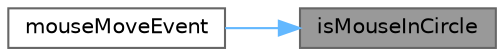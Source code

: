 digraph "isMouseInCircle"
{
 // LATEX_PDF_SIZE
  bgcolor="transparent";
  edge [fontname=Helvetica,fontsize=10,labelfontname=Helvetica,labelfontsize=10];
  node [fontname=Helvetica,fontsize=10,shape=box,height=0.2,width=0.4];
  rankdir="RL";
  Node1 [id="Node000001",label="isMouseInCircle",height=0.2,width=0.4,color="gray40", fillcolor="grey60", style="filled", fontcolor="black",tooltip="判断鼠标是否在圆形内"];
  Node1 -> Node2 [id="edge1_Node000001_Node000002",dir="back",color="steelblue1",style="solid",tooltip=" "];
  Node2 [id="Node000002",label="mouseMoveEvent",height=0.2,width=0.4,color="grey40", fillcolor="white", style="filled",URL="$class_s_mask_widget.html#a4d538d95963e25c7a27250e441321d72",tooltip="鼠标移动事件"];
}
